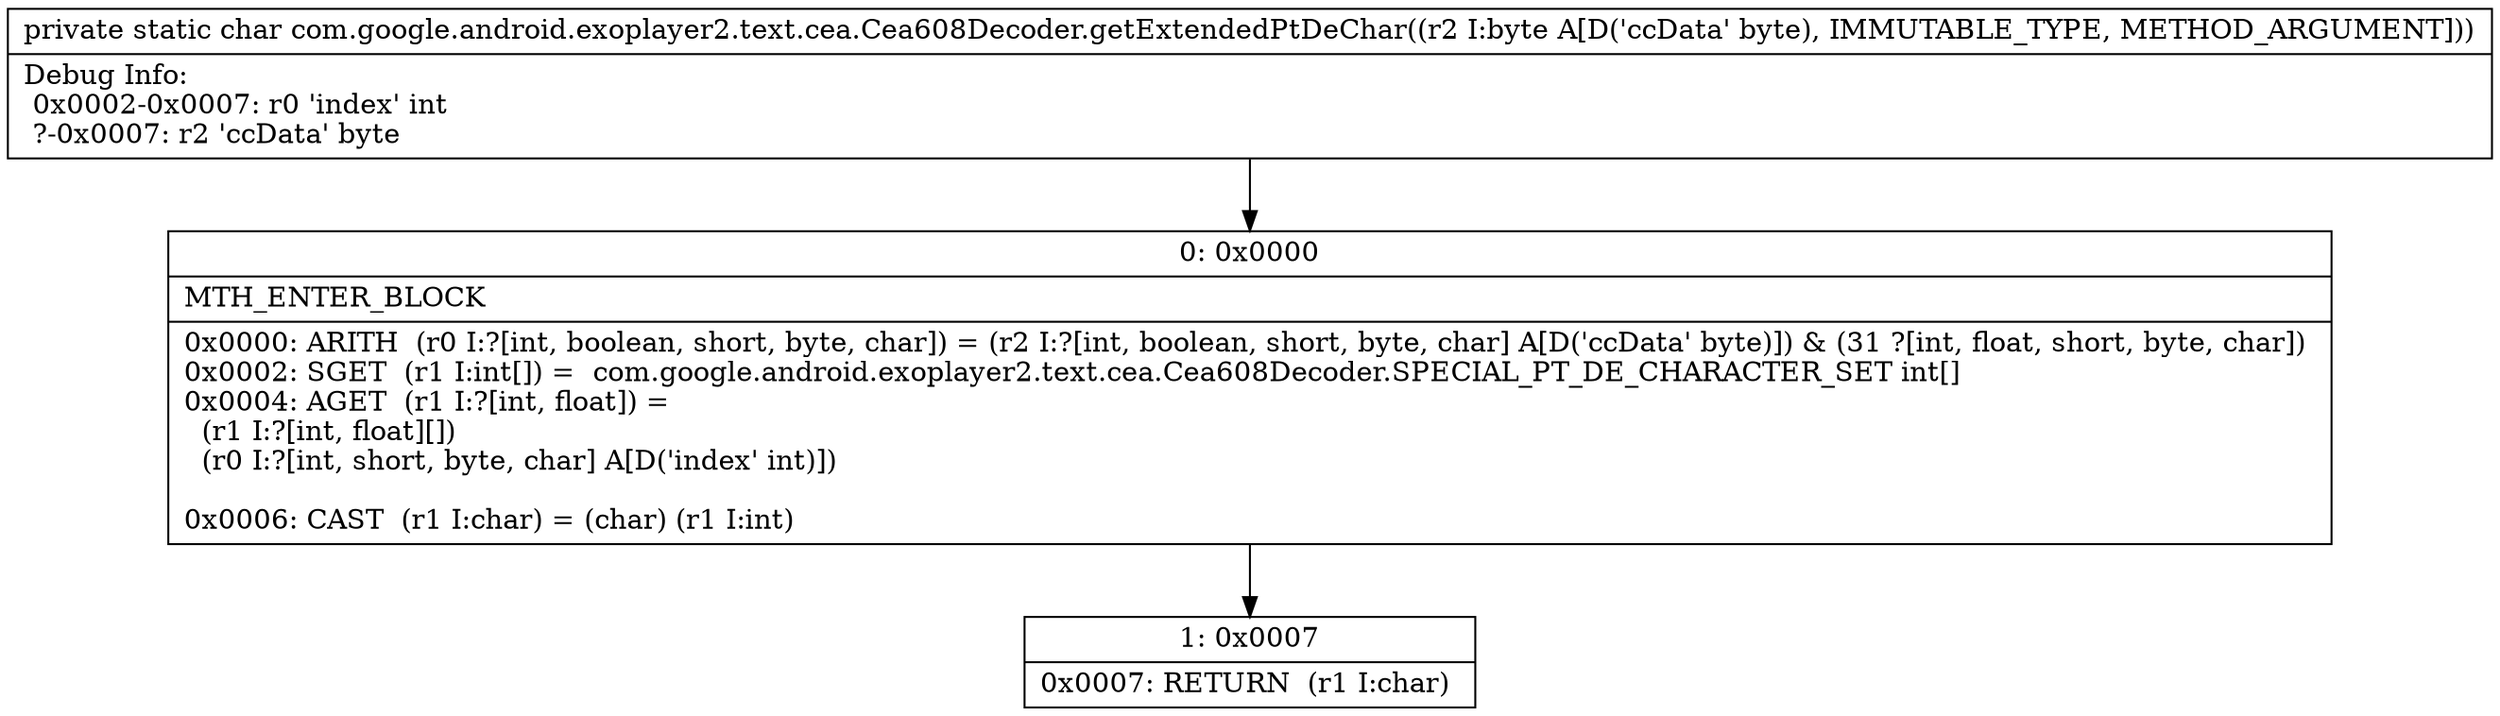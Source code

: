 digraph "CFG forcom.google.android.exoplayer2.text.cea.Cea608Decoder.getExtendedPtDeChar(B)C" {
Node_0 [shape=record,label="{0\:\ 0x0000|MTH_ENTER_BLOCK\l|0x0000: ARITH  (r0 I:?[int, boolean, short, byte, char]) = (r2 I:?[int, boolean, short, byte, char] A[D('ccData' byte)]) & (31 ?[int, float, short, byte, char]) \l0x0002: SGET  (r1 I:int[]) =  com.google.android.exoplayer2.text.cea.Cea608Decoder.SPECIAL_PT_DE_CHARACTER_SET int[] \l0x0004: AGET  (r1 I:?[int, float]) = \l  (r1 I:?[int, float][])\l  (r0 I:?[int, short, byte, char] A[D('index' int)])\l \l0x0006: CAST  (r1 I:char) = (char) (r1 I:int) \l}"];
Node_1 [shape=record,label="{1\:\ 0x0007|0x0007: RETURN  (r1 I:char) \l}"];
MethodNode[shape=record,label="{private static char com.google.android.exoplayer2.text.cea.Cea608Decoder.getExtendedPtDeChar((r2 I:byte A[D('ccData' byte), IMMUTABLE_TYPE, METHOD_ARGUMENT]))  | Debug Info:\l  0x0002\-0x0007: r0 'index' int\l  ?\-0x0007: r2 'ccData' byte\l}"];
MethodNode -> Node_0;
Node_0 -> Node_1;
}

